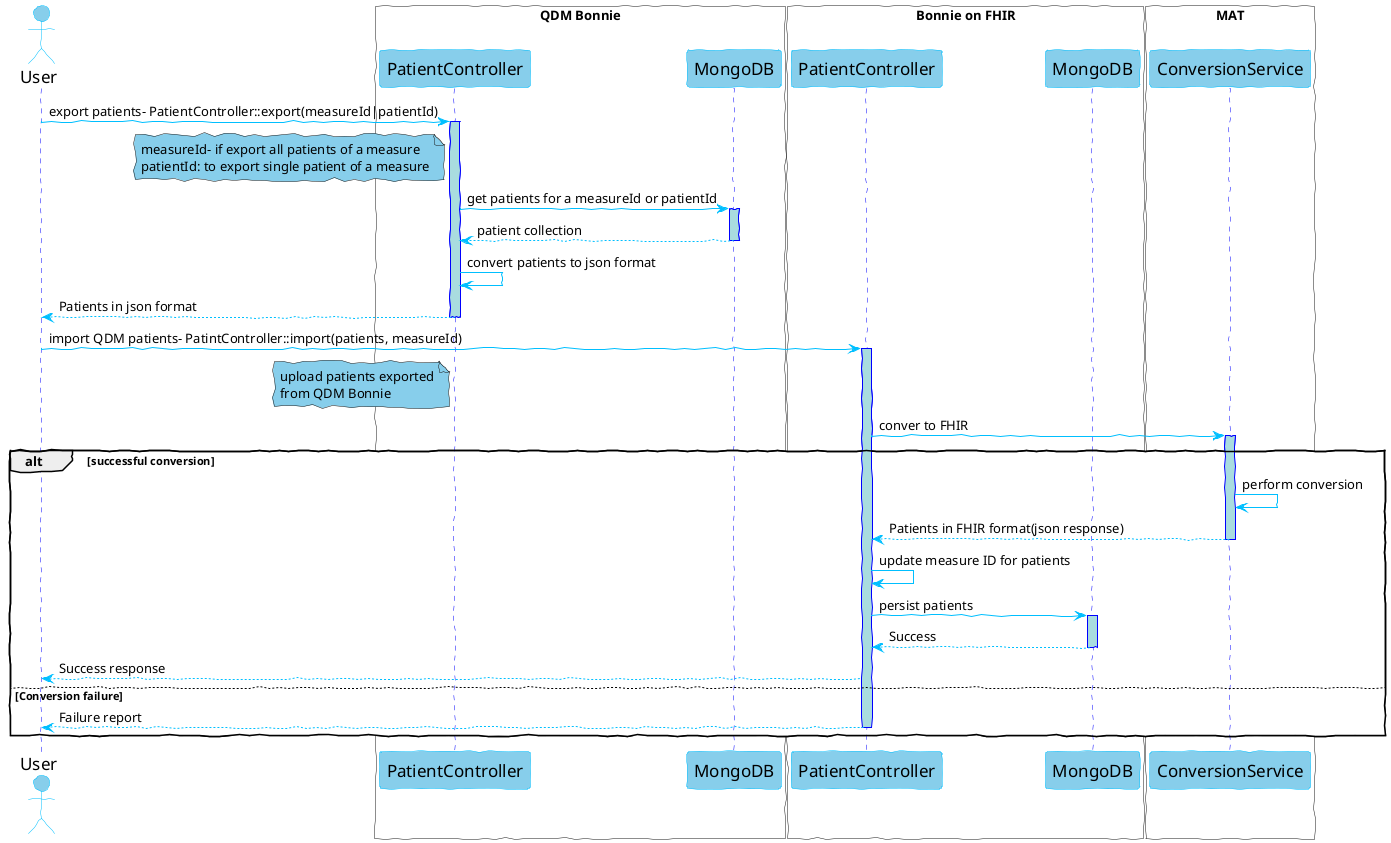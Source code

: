 @startuml
skinparam handwritten true
skinparam sequence {
ArrowColor DeepSkyBlue
ActorBorderColor DeepSkyBlue
LifeLineBorderColor blue
LifeLineBackgroundColor #A9DCDF

ParticipantBorderColor DeepSkyBlue
ParticipantBackgroundColor skyblue
ParticipantFontName Impact
ParticipantFontSize 17
ParticipantFontColor #000

ActorBackgroundColor skyblue
ActorFontColor #000
ActorFontSize 17
ActorFontName Aapex
}

actor User
box "QDM Bonnie" #FFF
participant "PatientController" as A
participant "MongoDB" as B
end box

box "Bonnie on FHIR" #FFF
participant "PatientController" as C
participant "MongoDB" as D
end box

box "MAT" #FFF
participant "ConversionService" as E
end box

User -> A: export patients- PatientController::export(measureId|patientId)
activate A
note left of A #skyblue
measureId- if export all patients of a measure
patientId: to export single patient of a measure
end note

A -> B: get patients for a measureId or patientId
activate B

B --> A: patient collection
deactivate B

A -> A : convert patients to json format

A --> User: Patients in json format
deactivate A

User -> C : import QDM patients- PatintController::import(patients, measureId)
activate C
note left of A #skyblue
upload patients exported
from QDM Bonnie
end note

C -> E : conver to FHIR
activate E

alt #FFF successful conversion
 E -> E: perform conversion
 E --> C: Patients in FHIR format(json response)
 deactivate E

 C -> C: update measure ID for patients
 C -> D: persist patients
 Activate D

 D --> C: Success
 deactivate D

 C --> User : Success response
else Conversion failure
 C --> User: Failure report
 deactivate C
end
@enduml
